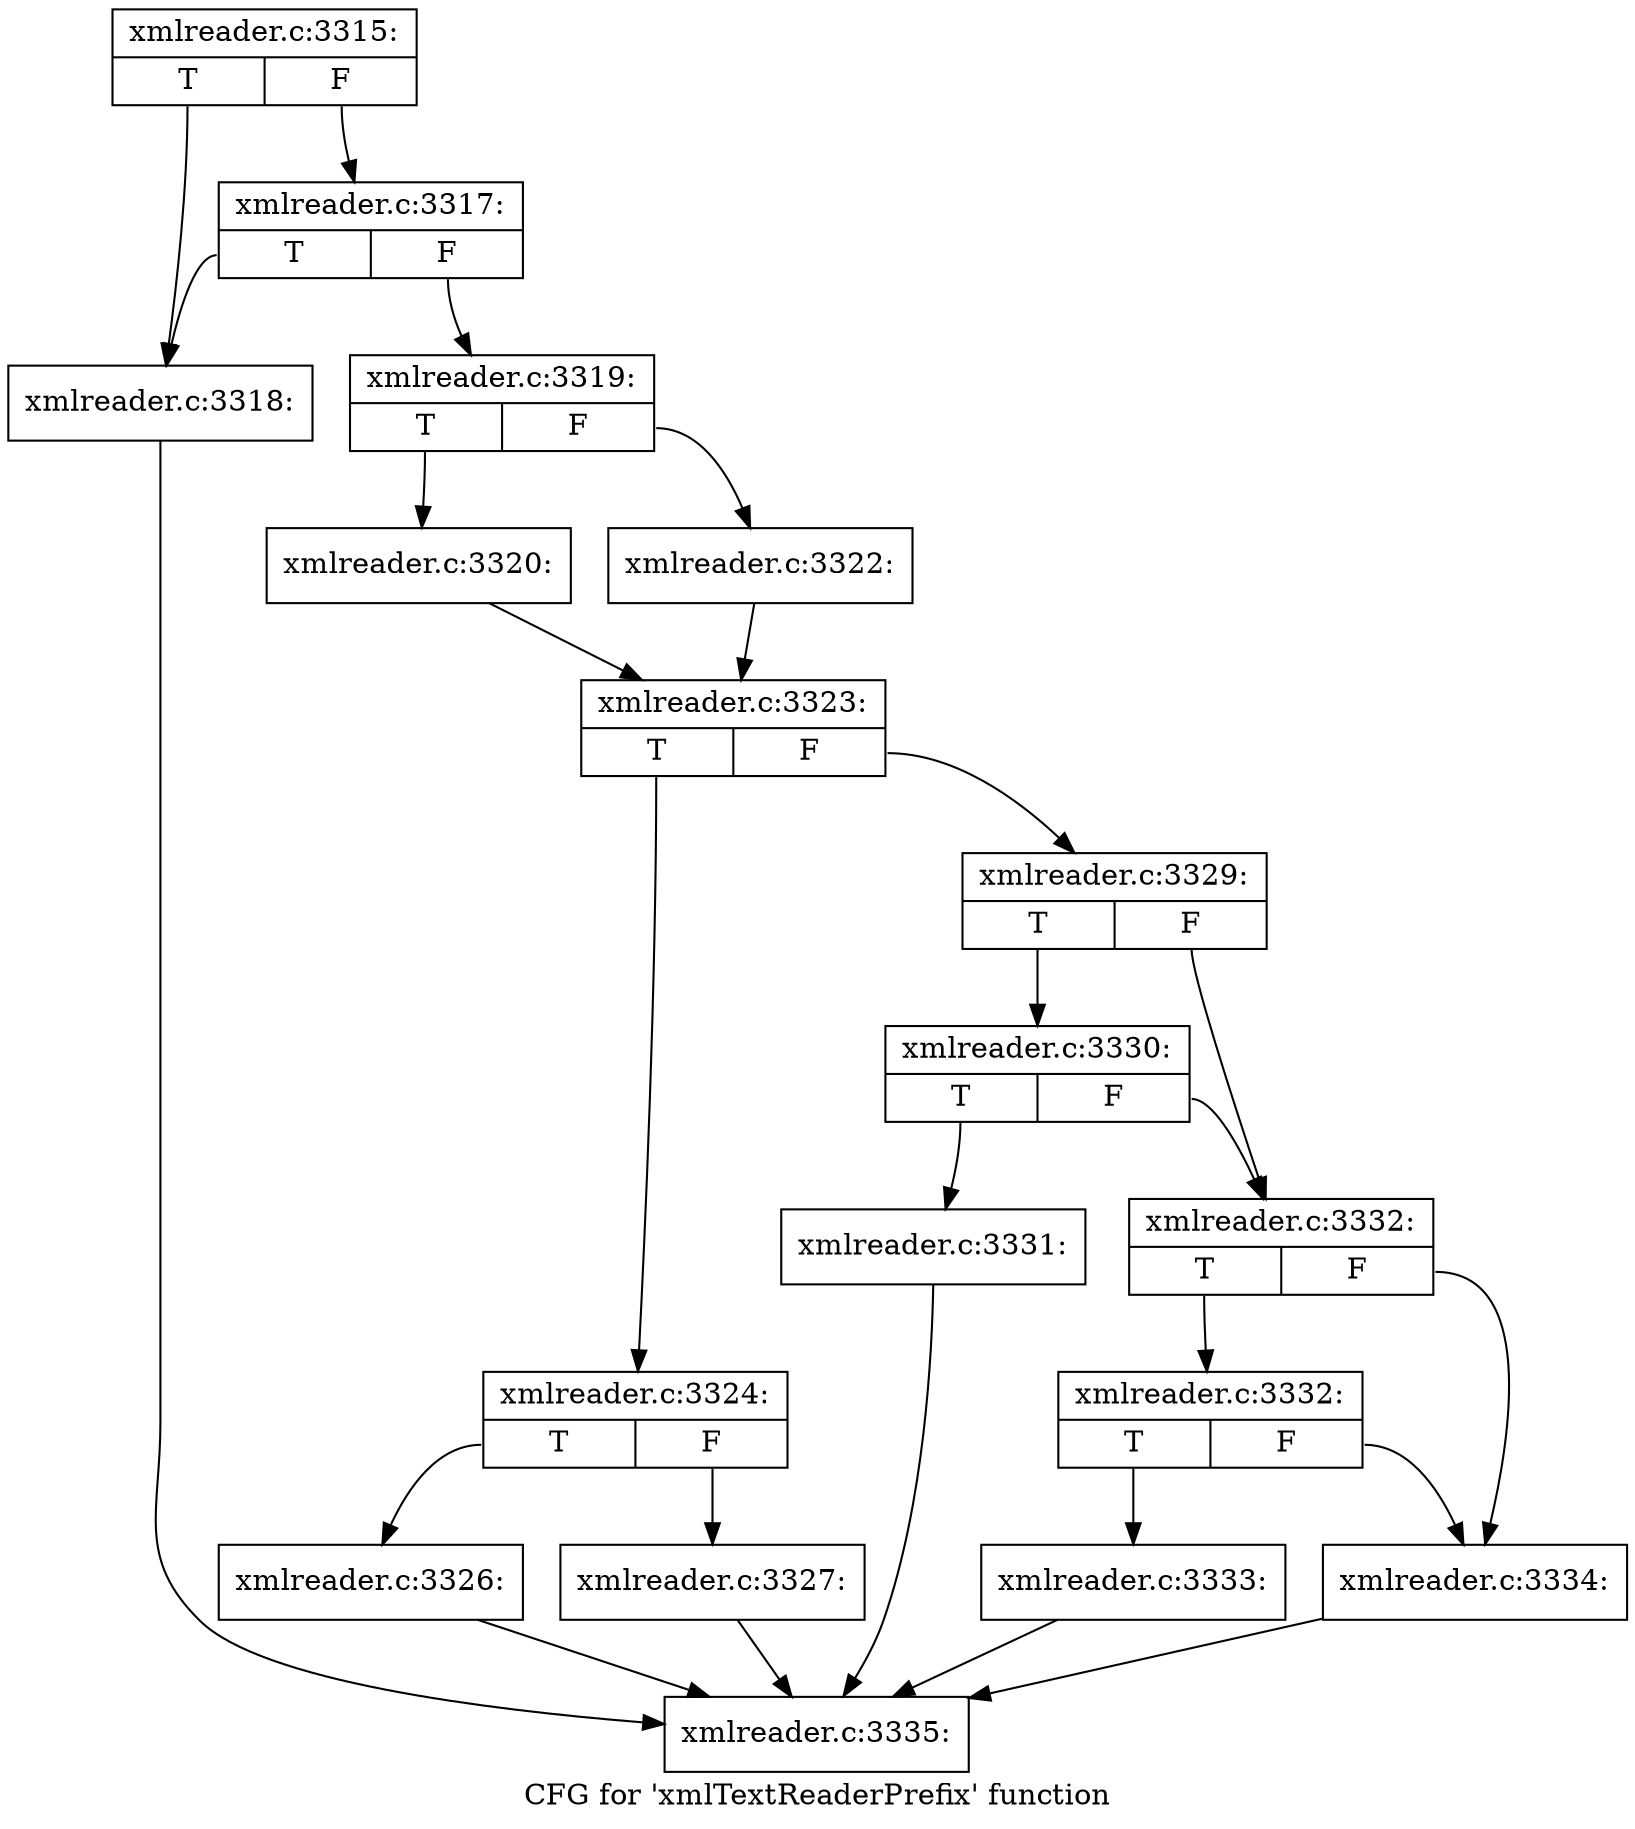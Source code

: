 digraph "CFG for 'xmlTextReaderPrefix' function" {
	label="CFG for 'xmlTextReaderPrefix' function";

	Node0x47e7250 [shape=record,label="{xmlreader.c:3315:|{<s0>T|<s1>F}}"];
	Node0x47e7250:s0 -> Node0x47e7420;
	Node0x47e7250:s1 -> Node0x47dff60;
	Node0x47dff60 [shape=record,label="{xmlreader.c:3317:|{<s0>T|<s1>F}}"];
	Node0x47dff60:s0 -> Node0x47e7420;
	Node0x47dff60:s1 -> Node0x47dff10;
	Node0x47e7420 [shape=record,label="{xmlreader.c:3318:}"];
	Node0x47e7420 -> Node0x47db3d0;
	Node0x47dff10 [shape=record,label="{xmlreader.c:3319:|{<s0>T|<s1>F}}"];
	Node0x47dff10:s0 -> Node0x47e8290;
	Node0x47dff10:s1 -> Node0x47e8330;
	Node0x47e8290 [shape=record,label="{xmlreader.c:3320:}"];
	Node0x47e8290 -> Node0x47e82e0;
	Node0x47e8330 [shape=record,label="{xmlreader.c:3322:}"];
	Node0x47e8330 -> Node0x47e82e0;
	Node0x47e82e0 [shape=record,label="{xmlreader.c:3323:|{<s0>T|<s1>F}}"];
	Node0x47e82e0:s0 -> Node0x47e8d80;
	Node0x47e82e0:s1 -> Node0x47e8dd0;
	Node0x47e8d80 [shape=record,label="{xmlreader.c:3324:|{<s0>T|<s1>F}}"];
	Node0x47e8d80:s0 -> Node0x47e96d0;
	Node0x47e8d80:s1 -> Node0x47e9720;
	Node0x47e96d0 [shape=record,label="{xmlreader.c:3326:}"];
	Node0x47e96d0 -> Node0x47db3d0;
	Node0x47e9720 [shape=record,label="{xmlreader.c:3327:}"];
	Node0x47e9720 -> Node0x47db3d0;
	Node0x47e8dd0 [shape=record,label="{xmlreader.c:3329:|{<s0>T|<s1>F}}"];
	Node0x47e8dd0:s0 -> Node0x47ea040;
	Node0x47e8dd0:s1 -> Node0x47e9ff0;
	Node0x47ea040 [shape=record,label="{xmlreader.c:3330:|{<s0>T|<s1>F}}"];
	Node0x47ea040:s0 -> Node0x47e9fa0;
	Node0x47ea040:s1 -> Node0x47e9ff0;
	Node0x47e9fa0 [shape=record,label="{xmlreader.c:3331:}"];
	Node0x47e9fa0 -> Node0x47db3d0;
	Node0x47e9ff0 [shape=record,label="{xmlreader.c:3332:|{<s0>T|<s1>F}}"];
	Node0x47e9ff0:s0 -> Node0x47eaa00;
	Node0x47e9ff0:s1 -> Node0x47ea9b0;
	Node0x47eaa00 [shape=record,label="{xmlreader.c:3332:|{<s0>T|<s1>F}}"];
	Node0x47eaa00:s0 -> Node0x47ea960;
	Node0x47eaa00:s1 -> Node0x47ea9b0;
	Node0x47ea960 [shape=record,label="{xmlreader.c:3333:}"];
	Node0x47ea960 -> Node0x47db3d0;
	Node0x47ea9b0 [shape=record,label="{xmlreader.c:3334:}"];
	Node0x47ea9b0 -> Node0x47db3d0;
	Node0x47db3d0 [shape=record,label="{xmlreader.c:3335:}"];
}
